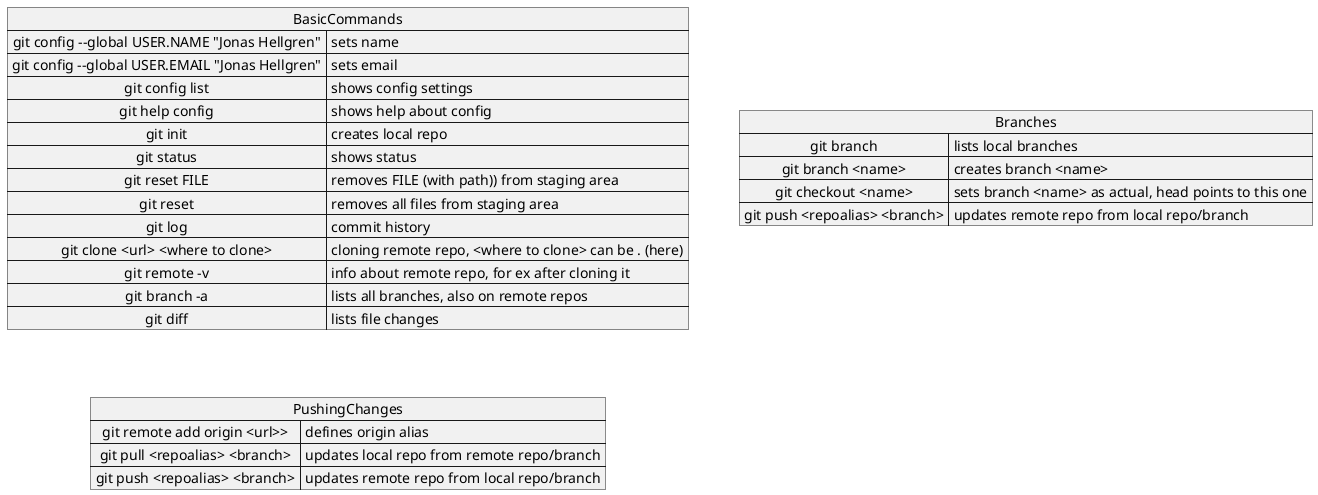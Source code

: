 @startuml
map BasicCommands {
 git config --global USER.NAME "Jonas Hellgren" => sets name
 git config --global USER.EMAIL "Jonas Hellgren" => sets email
 git config list => shows config settings
 git help config  => shows help about config
 git init  => creates local repo
 git status  => shows status
 git reset FILE  => removes FILE (with path)) from staging area
 git reset   => removes all files from staging area
 git log   => commit history
 git clone <url> <where to clone>  => cloning remote repo, <where to clone> can be . (here)
 git remote -v  => info about remote repo, for ex after cloning it
 git branch -a  => lists all branches, also on remote repos
 git diff  => lists file changes
}

map PushingChanges {
 git remote add origin <url>>  => defines origin alias
 git pull <repoalias> <branch>  => updates local repo from remote repo/branch
 git push <repoalias> <branch>  => updates remote repo from local repo/branch
}

map Branches {
git branch => lists local branches
 git branch <name>  => creates branch <name>
 git checkout <name>  => sets branch <name> as actual, head points to this one
 git push <repoalias> <branch>  => updates remote repo from local repo/branch
}

BasicCommands --[hidden]> PushingChanges


@enduml